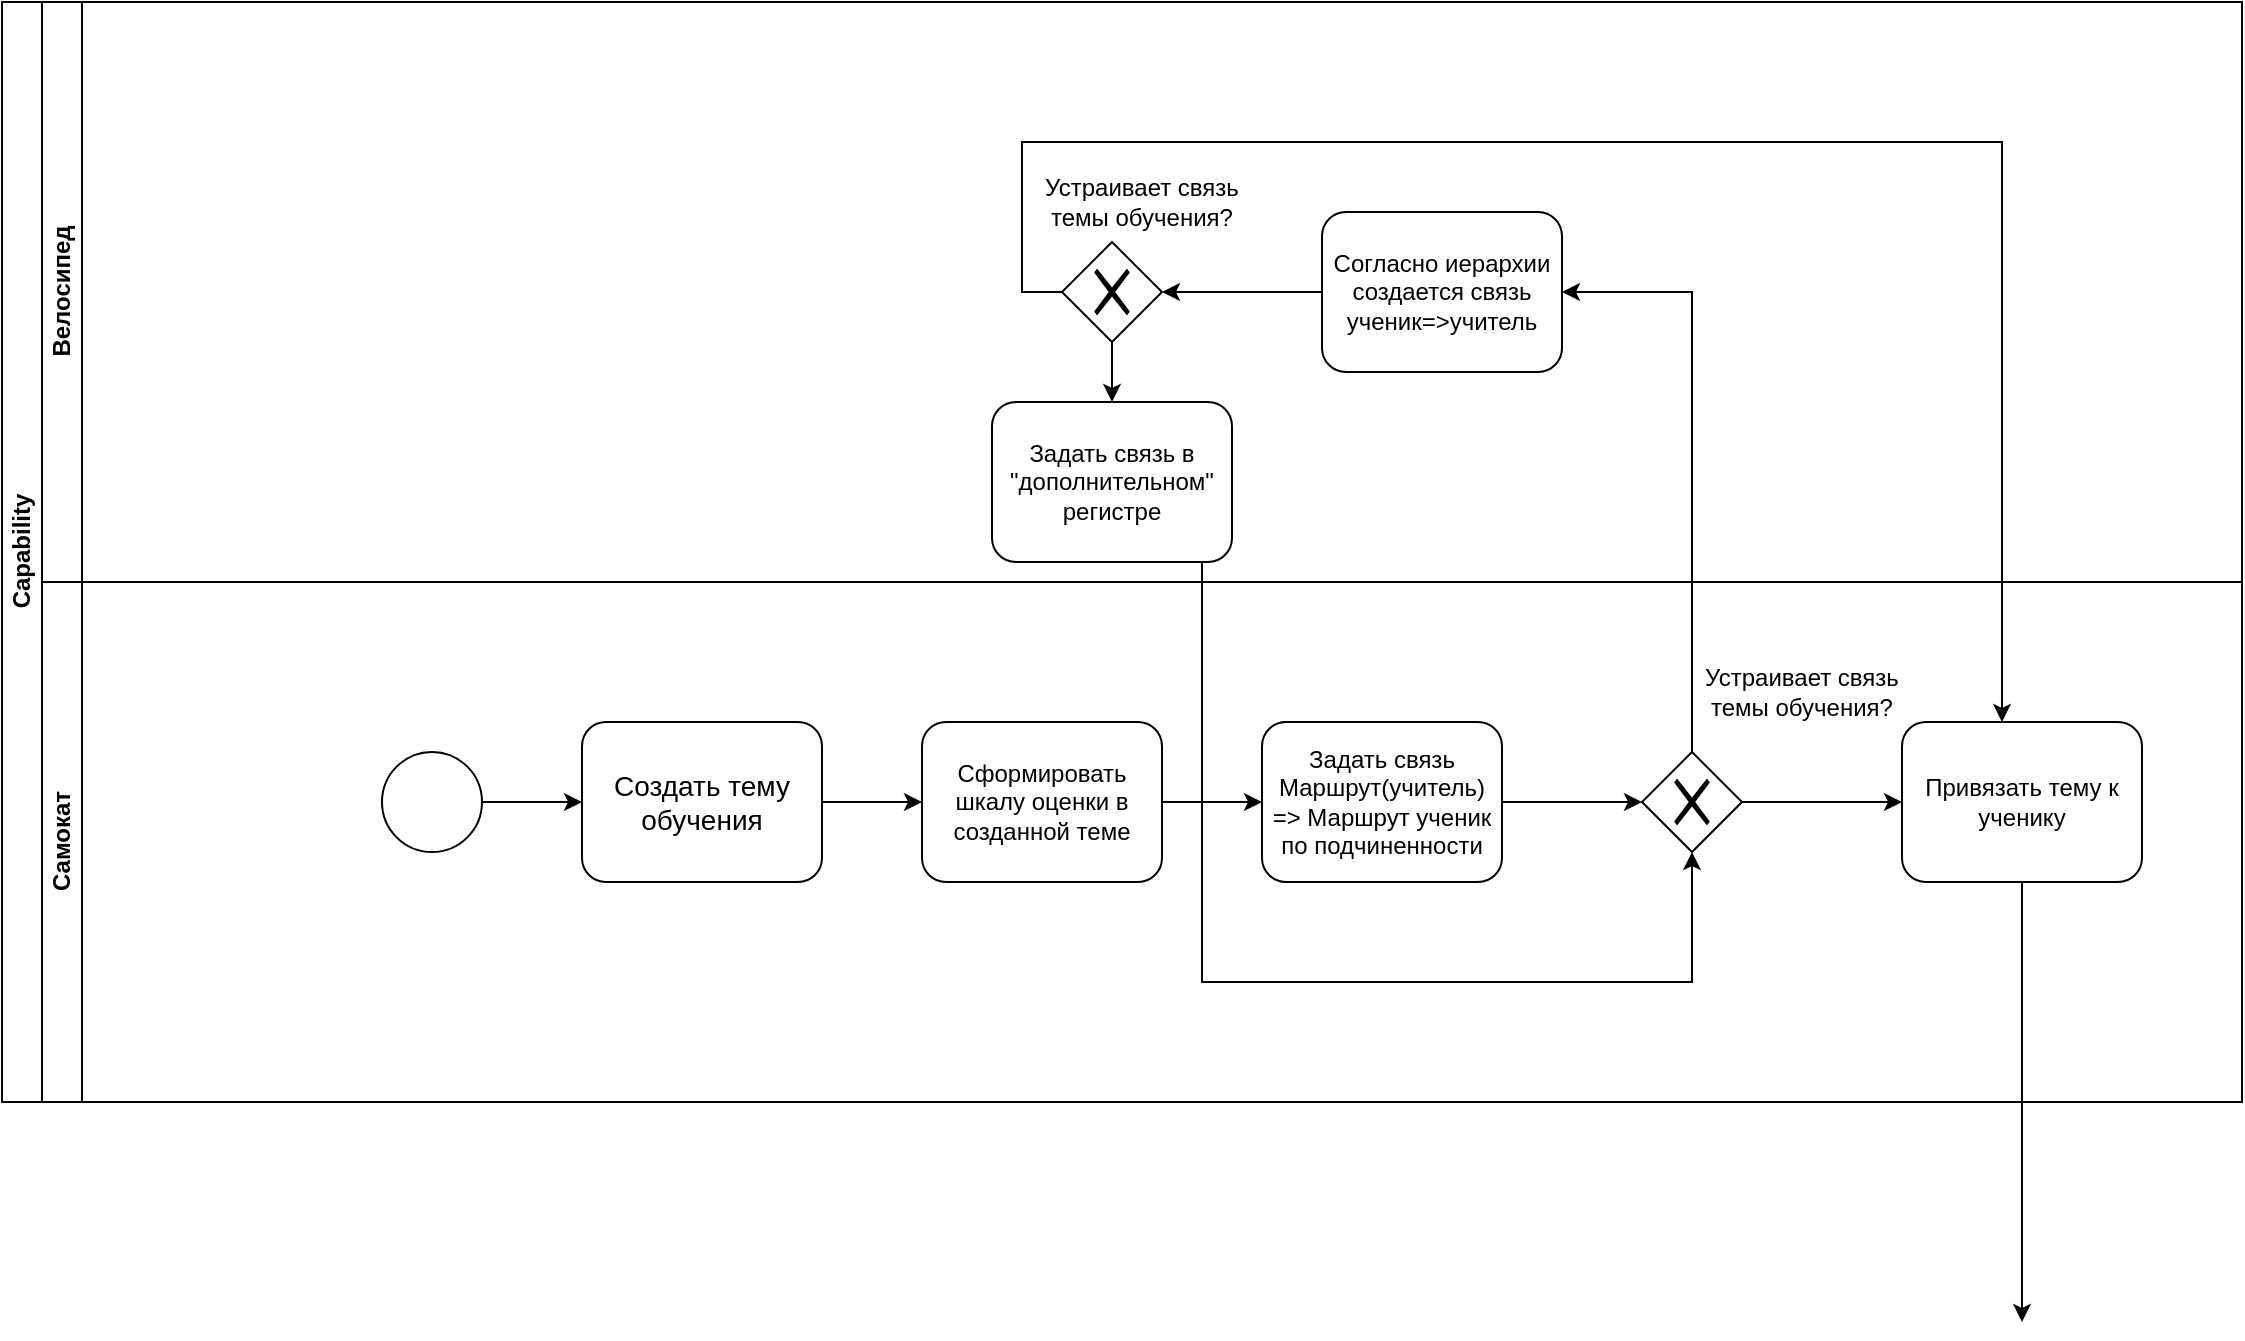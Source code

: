 <mxfile version="13.6.2" type="github">
  <diagram name="Page-1" id="2a216829-ef6e-dabb-86c1-c78162f3ba2b">
    <mxGraphModel dx="782" dy="437" grid="1" gridSize="10" guides="1" tooltips="1" connect="1" arrows="1" fold="1" page="1" pageScale="1" pageWidth="850" pageHeight="1100" background="#ffffff" math="0" shadow="0">
      <root>
        <mxCell id="0" />
        <mxCell id="1" parent="0" />
        <mxCell id="vuQd_B5Kcasl4n16irG2-12" value="Capability&lt;br&gt;" style="swimlane;html=1;childLayout=stackLayout;resizeParent=1;resizeParentMax=0;horizontal=0;startSize=20;horizontalStack=0;" parent="1" vertex="1">
          <mxGeometry y="180" width="1120" height="550" as="geometry" />
        </mxCell>
        <mxCell id="vuQd_B5Kcasl4n16irG2-13" value="Велосипед" style="swimlane;html=1;startSize=20;horizontal=0;" parent="vuQd_B5Kcasl4n16irG2-12" vertex="1">
          <mxGeometry x="20" width="1100" height="290" as="geometry" />
        </mxCell>
        <mxCell id="Dc_LHGW3L4LaWaMohp9L-12" style="edgeStyle=orthogonalEdgeStyle;rounded=0;orthogonalLoop=1;jettySize=auto;html=1;entryX=0.5;entryY=0;entryDx=0;entryDy=0;" edge="1" parent="vuQd_B5Kcasl4n16irG2-13" source="Dc_LHGW3L4LaWaMohp9L-3" target="vuQd_B5Kcasl4n16irG2-27">
          <mxGeometry relative="1" as="geometry" />
        </mxCell>
        <mxCell id="Dc_LHGW3L4LaWaMohp9L-5" value="Устраивает связь темы обучения?" style="text;html=1;strokeColor=none;fillColor=none;align=center;verticalAlign=middle;whiteSpace=wrap;rounded=0;" vertex="1" parent="vuQd_B5Kcasl4n16irG2-13">
          <mxGeometry x="500" y="70" width="100" height="60" as="geometry" />
        </mxCell>
        <mxCell id="Dc_LHGW3L4LaWaMohp9L-3" value="" style="shape=mxgraph.bpmn.shape;html=1;verticalLabelPosition=bottom;labelBackgroundColor=#ffffff;verticalAlign=top;align=center;perimeter=rhombusPerimeter;background=gateway;outlineConnect=0;outline=none;symbol=exclusiveGw;" vertex="1" parent="vuQd_B5Kcasl4n16irG2-13">
          <mxGeometry x="510" y="120" width="50" height="50" as="geometry" />
        </mxCell>
        <mxCell id="Dc_LHGW3L4LaWaMohp9L-4" style="edgeStyle=orthogonalEdgeStyle;rounded=0;orthogonalLoop=1;jettySize=auto;html=1;entryX=1;entryY=0.5;entryDx=0;entryDy=0;" edge="1" parent="vuQd_B5Kcasl4n16irG2-13" source="Dc_LHGW3L4LaWaMohp9L-1" target="Dc_LHGW3L4LaWaMohp9L-3">
          <mxGeometry relative="1" as="geometry" />
        </mxCell>
        <mxCell id="Dc_LHGW3L4LaWaMohp9L-1" value="Согласно иерархии создается связь ученик=&amp;gt;учитель" style="shape=ext;rounded=1;html=1;whiteSpace=wrap;" vertex="1" parent="vuQd_B5Kcasl4n16irG2-13">
          <mxGeometry x="640" y="105" width="120" height="80" as="geometry" />
        </mxCell>
        <mxCell id="vuQd_B5Kcasl4n16irG2-27" value="Задать связь в &quot;дополнительном&quot; регистре" style="shape=ext;rounded=1;html=1;whiteSpace=wrap;" parent="vuQd_B5Kcasl4n16irG2-13" vertex="1">
          <mxGeometry x="475" y="200" width="120" height="80" as="geometry" />
        </mxCell>
        <mxCell id="Dc_LHGW3L4LaWaMohp9L-11" style="edgeStyle=orthogonalEdgeStyle;rounded=0;orthogonalLoop=1;jettySize=auto;html=1;exitX=0.5;exitY=0;exitDx=0;exitDy=0;entryX=1;entryY=0.5;entryDx=0;entryDy=0;" edge="1" parent="vuQd_B5Kcasl4n16irG2-12" source="vuQd_B5Kcasl4n16irG2-24" target="Dc_LHGW3L4LaWaMohp9L-1">
          <mxGeometry relative="1" as="geometry" />
        </mxCell>
        <mxCell id="Dc_LHGW3L4LaWaMohp9L-13" style="edgeStyle=orthogonalEdgeStyle;rounded=0;orthogonalLoop=1;jettySize=auto;html=1;exitX=0;exitY=0.5;exitDx=0;exitDy=0;" edge="1" parent="vuQd_B5Kcasl4n16irG2-12" source="Dc_LHGW3L4LaWaMohp9L-3">
          <mxGeometry relative="1" as="geometry">
            <mxPoint x="1000" y="360" as="targetPoint" />
            <Array as="points">
              <mxPoint x="510" y="145" />
              <mxPoint x="510" y="70" />
              <mxPoint x="1000" y="70" />
            </Array>
          </mxGeometry>
        </mxCell>
        <mxCell id="vuQd_B5Kcasl4n16irG2-14" value="Самокат" style="swimlane;html=1;startSize=20;horizontal=0;" parent="vuQd_B5Kcasl4n16irG2-12" vertex="1">
          <mxGeometry x="20" y="290" width="1100" height="260" as="geometry" />
        </mxCell>
        <mxCell id="vuQd_B5Kcasl4n16irG2-6" style="edgeStyle=orthogonalEdgeStyle;rounded=0;orthogonalLoop=1;jettySize=auto;html=1;" parent="vuQd_B5Kcasl4n16irG2-14" source="7a84cebc1def654-3" target="vuQd_B5Kcasl4n16irG2-5" edge="1">
          <mxGeometry relative="1" as="geometry" />
        </mxCell>
        <mxCell id="7a84cebc1def654-36" style="edgeStyle=orthogonalEdgeStyle;rounded=0;html=1;jettySize=auto;orthogonalLoop=1;" parent="vuQd_B5Kcasl4n16irG2-14" source="7a84cebc1def654-1" target="7a84cebc1def654-2" edge="1">
          <mxGeometry relative="1" as="geometry" />
        </mxCell>
        <mxCell id="7a84cebc1def654-39" style="edgeStyle=orthogonalEdgeStyle;rounded=0;html=1;jettySize=auto;orthogonalLoop=1;" parent="vuQd_B5Kcasl4n16irG2-14" source="7a84cebc1def654-2" target="7a84cebc1def654-3" edge="1">
          <mxGeometry relative="1" as="geometry" />
        </mxCell>
        <mxCell id="vuQd_B5Kcasl4n16irG2-21" value="Устраивает связь темы обучения?" style="text;html=1;strokeColor=none;fillColor=none;align=center;verticalAlign=middle;whiteSpace=wrap;rounded=0;" parent="vuQd_B5Kcasl4n16irG2-14" vertex="1">
          <mxGeometry x="830" y="25" width="100" height="60" as="geometry" />
        </mxCell>
        <mxCell id="7a84cebc1def654-1" value="" style="shape=mxgraph.bpmn.shape;html=1;verticalLabelPosition=bottom;labelBackgroundColor=#ffffff;verticalAlign=top;perimeter=ellipsePerimeter;outline=standard;symbol=general;" parent="vuQd_B5Kcasl4n16irG2-14" vertex="1">
          <mxGeometry x="170" y="85" width="50" height="50" as="geometry" />
        </mxCell>
        <mxCell id="7a84cebc1def654-2" value="&lt;span style=&quot;font-size: 14px&quot;&gt;Создать тему обучения&lt;/span&gt;" style="shape=ext;rounded=1;html=1;whiteSpace=wrap;" parent="vuQd_B5Kcasl4n16irG2-14" vertex="1">
          <mxGeometry x="270" y="70" width="120" height="80" as="geometry" />
        </mxCell>
        <mxCell id="7a84cebc1def654-3" value="Сформировать шкалу оценки в созданной теме" style="shape=ext;rounded=1;html=1;whiteSpace=wrap;" parent="vuQd_B5Kcasl4n16irG2-14" vertex="1">
          <mxGeometry x="440" y="70" width="120" height="80" as="geometry" />
        </mxCell>
        <mxCell id="vuQd_B5Kcasl4n16irG2-5" value="Задать связь Маршрут(учитель) =&amp;gt; Маршрут ученик по подчиненности" style="shape=ext;rounded=1;html=1;whiteSpace=wrap;" parent="vuQd_B5Kcasl4n16irG2-14" vertex="1">
          <mxGeometry x="610" y="70" width="120" height="80" as="geometry" />
        </mxCell>
        <mxCell id="vuQd_B5Kcasl4n16irG2-24" value="" style="shape=mxgraph.bpmn.shape;html=1;verticalLabelPosition=bottom;labelBackgroundColor=#ffffff;verticalAlign=top;align=center;perimeter=rhombusPerimeter;background=gateway;outlineConnect=0;outline=none;symbol=exclusiveGw;" parent="vuQd_B5Kcasl4n16irG2-14" vertex="1">
          <mxGeometry x="800" y="85" width="50" height="50" as="geometry" />
        </mxCell>
        <mxCell id="vuQd_B5Kcasl4n16irG2-29" value="Привязать тему к ученику" style="shape=ext;rounded=1;html=1;whiteSpace=wrap;" parent="vuQd_B5Kcasl4n16irG2-14" vertex="1">
          <mxGeometry x="930" y="70" width="120" height="80" as="geometry" />
        </mxCell>
        <mxCell id="Dc_LHGW3L4LaWaMohp9L-15" style="edgeStyle=orthogonalEdgeStyle;rounded=0;orthogonalLoop=1;jettySize=auto;html=1;entryX=0.5;entryY=1;entryDx=0;entryDy=0;" edge="1" parent="vuQd_B5Kcasl4n16irG2-12" source="vuQd_B5Kcasl4n16irG2-27" target="vuQd_B5Kcasl4n16irG2-24">
          <mxGeometry relative="1" as="geometry">
            <mxPoint x="780" y="470" as="targetPoint" />
            <Array as="points">
              <mxPoint x="600" y="490" />
              <mxPoint x="845" y="490" />
            </Array>
          </mxGeometry>
        </mxCell>
        <mxCell id="vuQd_B5Kcasl4n16irG2-18" style="edgeStyle=orthogonalEdgeStyle;rounded=0;orthogonalLoop=1;jettySize=auto;html=1;" parent="1" source="vuQd_B5Kcasl4n16irG2-5" edge="1">
          <mxGeometry relative="1" as="geometry">
            <mxPoint x="820" y="580" as="targetPoint" />
          </mxGeometry>
        </mxCell>
        <mxCell id="vuQd_B5Kcasl4n16irG2-25" style="edgeStyle=orthogonalEdgeStyle;rounded=0;orthogonalLoop=1;jettySize=auto;html=1;" parent="1" source="vuQd_B5Kcasl4n16irG2-24" edge="1">
          <mxGeometry relative="1" as="geometry">
            <mxPoint x="950" y="580" as="targetPoint" />
          </mxGeometry>
        </mxCell>
        <mxCell id="Dc_LHGW3L4LaWaMohp9L-16" style="edgeStyle=orthogonalEdgeStyle;rounded=0;orthogonalLoop=1;jettySize=auto;html=1;" edge="1" parent="1" source="vuQd_B5Kcasl4n16irG2-29">
          <mxGeometry relative="1" as="geometry">
            <mxPoint x="1010" y="840" as="targetPoint" />
          </mxGeometry>
        </mxCell>
      </root>
    </mxGraphModel>
  </diagram>
</mxfile>
